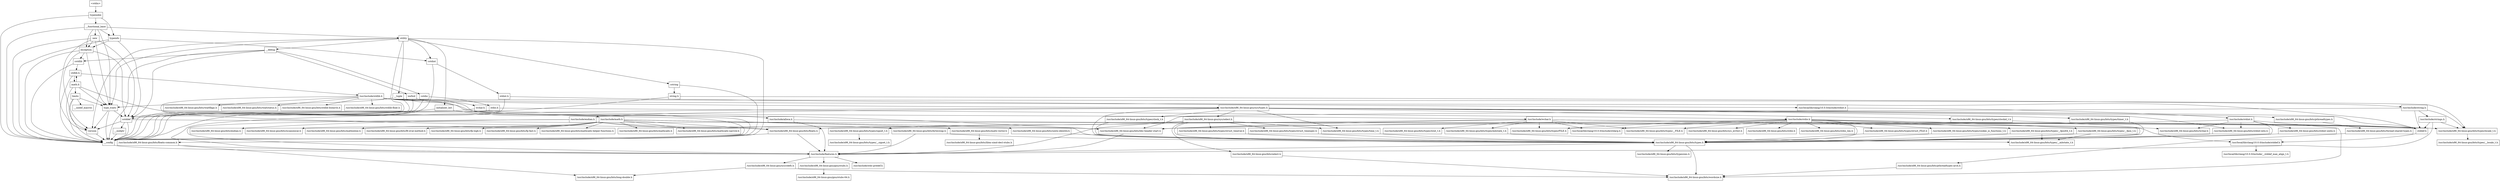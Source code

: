 digraph "dependencies" {
  header_0 [ shape="box", label="\<stdin\>" ];
  header_1 [ shape="box", label="typeindex" ];
  header_100 [ shape="box", label="/usr/include/x86_64-linux-gnu/bits/stdio_lim.h" ];
  header_101 [ shape="box", label="/usr/include/x86_64-linux-gnu/bits/sys_errlist.h" ];
  header_102 [ shape="box", label="/usr/include/x86_64-linux-gnu/bits/stdio.h" ];
  header_11 [ shape="box", label="typeinfo" ];
  header_12 [ shape="box", label="exception" ];
  header_13 [ shape="box", label="cstddef" ];
  header_14 [ shape="box", label="version" ];
  header_15 [ shape="box", label="/usr/local/lib/clang/10.0.0/include/stddef.h" ];
  header_16 [ shape="box", label="/usr/local/lib/clang/10.0.0/include/__stddef_max_align_t.h" ];
  header_17 [ shape="box", label="__nullptr" ];
  header_18 [ shape="box", label="cstdlib" ];
  header_19 [ shape="box", label="stdlib.h" ];
  header_2 [ shape="box", label="__config" ];
  header_20 [ shape="box", label="/usr/include/stdlib.h" ];
  header_21 [ shape="box", label="/usr/include/x86_64-linux-gnu/bits/libc-header-start.h" ];
  header_22 [ shape="box", label="stddef.h" ];
  header_23 [ shape="box", label="/usr/include/x86_64-linux-gnu/bits/waitflags.h" ];
  header_24 [ shape="box", label="/usr/include/x86_64-linux-gnu/bits/waitstatus.h" ];
  header_25 [ shape="box", label="/usr/include/x86_64-linux-gnu/bits/floatn.h" ];
  header_26 [ shape="box", label="/usr/include/x86_64-linux-gnu/bits/floatn-common.h" ];
  header_27 [ shape="box", label="/usr/include/x86_64-linux-gnu/bits/types/locale_t.h" ];
  header_28 [ shape="box", label="/usr/include/x86_64-linux-gnu/bits/types/__locale_t.h" ];
  header_29 [ shape="box", label="/usr/include/x86_64-linux-gnu/sys/types.h" ];
  header_3 [ shape="box", label="/usr/include/features.h" ];
  header_30 [ shape="box", label="/usr/include/x86_64-linux-gnu/bits/types.h" ];
  header_31 [ shape="box", label="/usr/include/x86_64-linux-gnu/bits/typesizes.h" ];
  header_32 [ shape="box", label="/usr/include/x86_64-linux-gnu/bits/types/clock_t.h" ];
  header_33 [ shape="box", label="/usr/include/x86_64-linux-gnu/bits/types/clockid_t.h" ];
  header_34 [ shape="box", label="/usr/include/x86_64-linux-gnu/bits/types/time_t.h" ];
  header_35 [ shape="box", label="/usr/include/x86_64-linux-gnu/bits/types/timer_t.h" ];
  header_36 [ shape="box", label="/usr/include/x86_64-linux-gnu/bits/stdint-intn.h" ];
  header_37 [ shape="box", label="/usr/include/endian.h" ];
  header_38 [ shape="box", label="/usr/include/x86_64-linux-gnu/bits/endian.h" ];
  header_39 [ shape="box", label="/usr/include/x86_64-linux-gnu/bits/byteswap.h" ];
  header_4 [ shape="box", label="/usr/include/stdc-predef.h" ];
  header_40 [ shape="box", label="/usr/include/x86_64-linux-gnu/bits/uintn-identity.h" ];
  header_41 [ shape="box", label="/usr/include/x86_64-linux-gnu/sys/select.h" ];
  header_42 [ shape="box", label="/usr/include/x86_64-linux-gnu/bits/select.h" ];
  header_43 [ shape="box", label="/usr/include/x86_64-linux-gnu/bits/types/sigset_t.h" ];
  header_44 [ shape="box", label="/usr/include/x86_64-linux-gnu/bits/types/__sigset_t.h" ];
  header_45 [ shape="box", label="/usr/include/x86_64-linux-gnu/bits/types/struct_timeval.h" ];
  header_46 [ shape="box", label="/usr/include/x86_64-linux-gnu/bits/types/struct_timespec.h" ];
  header_47 [ shape="box", label="/usr/include/x86_64-linux-gnu/bits/pthreadtypes.h" ];
  header_48 [ shape="box", label="/usr/include/x86_64-linux-gnu/bits/thread-shared-types.h" ];
  header_49 [ shape="box", label="/usr/include/x86_64-linux-gnu/bits/pthreadtypes-arch.h" ];
  header_5 [ shape="box", label="/usr/include/x86_64-linux-gnu/sys/cdefs.h" ];
  header_50 [ shape="box", label="/usr/include/alloca.h" ];
  header_51 [ shape="box", label="/usr/include/x86_64-linux-gnu/bits/stdlib-bsearch.h" ];
  header_52 [ shape="box", label="/usr/include/x86_64-linux-gnu/bits/stdlib-float.h" ];
  header_53 [ shape="box", label="math.h" ];
  header_54 [ shape="box", label="/usr/include/math.h" ];
  header_55 [ shape="box", label="/usr/include/x86_64-linux-gnu/bits/math-vector.h" ];
  header_56 [ shape="box", label="/usr/include/x86_64-linux-gnu/bits/libm-simd-decl-stubs.h" ];
  header_57 [ shape="box", label="/usr/include/x86_64-linux-gnu/bits/flt-eval-method.h" ];
  header_58 [ shape="box", label="/usr/include/x86_64-linux-gnu/bits/fp-logb.h" ];
  header_59 [ shape="box", label="/usr/include/x86_64-linux-gnu/bits/fp-fast.h" ];
  header_6 [ shape="box", label="/usr/include/x86_64-linux-gnu/bits/wordsize.h" ];
  header_60 [ shape="box", label="/usr/include/x86_64-linux-gnu/bits/mathcalls-helper-functions.h" ];
  header_61 [ shape="box", label="/usr/include/x86_64-linux-gnu/bits/mathcalls.h" ];
  header_62 [ shape="box", label="/usr/include/x86_64-linux-gnu/bits/mathcalls-narrow.h" ];
  header_63 [ shape="box", label="/usr/include/x86_64-linux-gnu/bits/iscanonical.h" ];
  header_64 [ shape="box", label="/usr/include/x86_64-linux-gnu/bits/mathinline.h" ];
  header_65 [ shape="box", label="type_traits" ];
  header_66 [ shape="box", label="limits" ];
  header_67 [ shape="box", label="__undef_macros" ];
  header_68 [ shape="box", label="cstdint" ];
  header_69 [ shape="box", label="stdint.h" ];
  header_7 [ shape="box", label="/usr/include/x86_64-linux-gnu/bits/long-double.h" ];
  header_70 [ shape="box", label="/usr/local/lib/clang/10.0.0/include/stdint.h" ];
  header_71 [ shape="box", label="/usr/include/stdint.h" ];
  header_72 [ shape="box", label="/usr/include/x86_64-linux-gnu/bits/wchar.h" ];
  header_73 [ shape="box", label="/usr/include/x86_64-linux-gnu/bits/stdint-uintn.h" ];
  header_74 [ shape="box", label="__functional_base" ];
  header_75 [ shape="box", label="new" ];
  header_76 [ shape="box", label="utility" ];
  header_77 [ shape="box", label="__tuple" ];
  header_78 [ shape="box", label="initializer_list" ];
  header_79 [ shape="box", label="cstring" ];
  header_8 [ shape="box", label="/usr/include/x86_64-linux-gnu/gnu/stubs.h" ];
  header_80 [ shape="box", label="string.h" ];
  header_81 [ shape="box", label="/usr/include/string.h" ];
  header_82 [ shape="box", label="/usr/include/strings.h" ];
  header_83 [ shape="box", label="__debug" ];
  header_84 [ shape="box", label="iosfwd" ];
  header_85 [ shape="box", label="wchar.h" ];
  header_86 [ shape="box", label="/usr/include/wchar.h" ];
  header_87 [ shape="box", label="/usr/local/lib/clang/10.0.0/include/stdarg.h" ];
  header_88 [ shape="box", label="/usr/include/x86_64-linux-gnu/bits/types/wint_t.h" ];
  header_89 [ shape="box", label="/usr/include/x86_64-linux-gnu/bits/types/mbstate_t.h" ];
  header_9 [ shape="box", label="/usr/include/x86_64-linux-gnu/gnu/stubs-64.h" ];
  header_90 [ shape="box", label="/usr/include/x86_64-linux-gnu/bits/types/__mbstate_t.h" ];
  header_91 [ shape="box", label="/usr/include/x86_64-linux-gnu/bits/types/__FILE.h" ];
  header_92 [ shape="box", label="/usr/include/x86_64-linux-gnu/bits/types/FILE.h" ];
  header_93 [ shape="box", label="cstdio" ];
  header_94 [ shape="box", label="stdio.h" ];
  header_95 [ shape="box", label="/usr/include/stdio.h" ];
  header_96 [ shape="box", label="/usr/include/x86_64-linux-gnu/bits/types/__fpos_t.h" ];
  header_97 [ shape="box", label="/usr/include/x86_64-linux-gnu/bits/types/__fpos64_t.h" ];
  header_98 [ shape="box", label="/usr/include/x86_64-linux-gnu/bits/types/struct_FILE.h" ];
  header_99 [ shape="box", label="/usr/include/x86_64-linux-gnu/bits/types/cookie_io_functions_t.h" ];
  header_65 -> header_14;
  header_65 -> header_2;
  header_65 -> header_13;
  header_66 -> header_14;
  header_66 -> header_65;
  header_66 -> header_2;
  header_66 -> header_67;
  header_69 -> header_70;
  header_69 -> header_2;
  header_68 -> header_69;
  header_68 -> header_2;
  header_73 -> header_30;
  header_70 -> header_71;
  header_71 -> header_6;
  header_71 -> header_36;
  header_71 -> header_21;
  header_71 -> header_30;
  header_71 -> header_72;
  header_71 -> header_73;
  header_76 -> header_14;
  header_76 -> header_13;
  header_76 -> header_65;
  header_76 -> header_77;
  header_76 -> header_68;
  header_76 -> header_83;
  header_76 -> header_2;
  header_76 -> header_78;
  header_76 -> header_79;
  header_77 -> header_65;
  header_77 -> header_2;
  header_77 -> header_13;
  header_74 -> header_2;
  header_74 -> header_11;
  header_74 -> header_12;
  header_74 -> header_76;
  header_74 -> header_75;
  header_74 -> header_65;
  header_75 -> header_14;
  header_75 -> header_65;
  header_75 -> header_2;
  header_75 -> header_12;
  header_75 -> header_13;
  header_78 -> header_2;
  header_78 -> header_13;
  header_79 -> header_80;
  header_79 -> header_2;
  header_47 -> header_48;
  header_46 -> header_30;
  header_45 -> header_30;
  header_43 -> header_44;
  header_42 -> header_6;
  header_41 -> header_34;
  header_41 -> header_30;
  header_41 -> header_46;
  header_41 -> header_45;
  header_41 -> header_43;
  header_41 -> header_3;
  header_41 -> header_42;
  header_40 -> header_30;
  header_49 -> header_6;
  header_48 -> header_49;
  header_5 -> header_6;
  header_5 -> header_7;
  header_2 -> header_3;
  header_3 -> header_4;
  header_3 -> header_5;
  header_3 -> header_8;
  header_0 -> header_1;
  header_1 -> header_2;
  header_1 -> header_11;
  header_1 -> header_74;
  header_8 -> header_9;
  header_50 -> header_3;
  header_50 -> header_22;
  header_53 -> header_54;
  header_53 -> header_2;
  header_53 -> header_19;
  header_53 -> header_65;
  header_53 -> header_66;
  header_54 -> header_58;
  header_54 -> header_59;
  header_54 -> header_25;
  header_54 -> header_21;
  header_54 -> header_55;
  header_54 -> header_30;
  header_54 -> header_57;
  header_54 -> header_61;
  header_54 -> header_60;
  header_54 -> header_63;
  header_54 -> header_62;
  header_54 -> header_64;
  header_55 -> header_56;
  header_29 -> header_36;
  header_29 -> header_37;
  header_29 -> header_34;
  header_29 -> header_35;
  header_29 -> header_32;
  header_29 -> header_33;
  header_29 -> header_30;
  header_29 -> header_22;
  header_29 -> header_47;
  header_29 -> header_3;
  header_29 -> header_41;
  header_25 -> header_26;
  header_25 -> header_3;
  header_27 -> header_28;
  header_26 -> header_7;
  header_26 -> header_3;
  header_21 -> header_3;
  header_20 -> header_29;
  header_20 -> header_25;
  header_20 -> header_24;
  header_20 -> header_27;
  header_20 -> header_21;
  header_20 -> header_23;
  header_20 -> header_22;
  header_20 -> header_50;
  header_20 -> header_51;
  header_20 -> header_52;
  header_22 -> header_15;
  header_39 -> header_3;
  header_39 -> header_30;
  header_36 -> header_30;
  header_37 -> header_40;
  header_37 -> header_3;
  header_37 -> header_38;
  header_37 -> header_39;
  header_34 -> header_30;
  header_35 -> header_30;
  header_32 -> header_30;
  header_33 -> header_30;
  header_30 -> header_6;
  header_30 -> header_3;
  header_30 -> header_31;
  header_89 -> header_90;
  header_83 -> header_18;
  header_83 -> header_93;
  header_83 -> header_2;
  header_83 -> header_13;
  header_83 -> header_84;
  header_82 -> header_27;
  header_82 -> header_3;
  header_82 -> header_22;
  header_81 -> header_82;
  header_81 -> header_27;
  header_81 -> header_21;
  header_81 -> header_22;
  header_80 -> header_81;
  header_80 -> header_2;
  header_86 -> header_25;
  header_86 -> header_27;
  header_86 -> header_21;
  header_86 -> header_22;
  header_86 -> header_72;
  header_86 -> header_89;
  header_86 -> header_88;
  header_86 -> header_87;
  header_86 -> header_91;
  header_86 -> header_92;
  header_85 -> header_2;
  header_85 -> header_86;
  header_84 -> header_2;
  header_84 -> header_85;
  header_14 -> header_2;
  header_15 -> header_16;
  header_17 -> header_2;
  header_11 -> header_68;
  header_11 -> header_2;
  header_11 -> header_12;
  header_11 -> header_13;
  header_12 -> header_14;
  header_12 -> header_18;
  header_12 -> header_2;
  header_12 -> header_65;
  header_12 -> header_13;
  header_13 -> header_14;
  header_13 -> header_15;
  header_13 -> header_17;
  header_13 -> header_2;
  header_18 -> header_2;
  header_18 -> header_19;
  header_19 -> header_53;
  header_19 -> header_2;
  header_19 -> header_20;
  header_98 -> header_30;
  header_99 -> header_30;
  header_94 -> header_95;
  header_94 -> header_2;
  header_95 -> header_101;
  header_95 -> header_21;
  header_95 -> header_30;
  header_95 -> header_22;
  header_95 -> header_100;
  header_95 -> header_98;
  header_95 -> header_99;
  header_95 -> header_96;
  header_95 -> header_97;
  header_95 -> header_87;
  header_95 -> header_91;
  header_95 -> header_92;
  header_95 -> header_102;
  header_96 -> header_90;
  header_96 -> header_30;
  header_97 -> header_90;
  header_97 -> header_30;
  header_93 -> header_94;
  header_93 -> header_2;
}